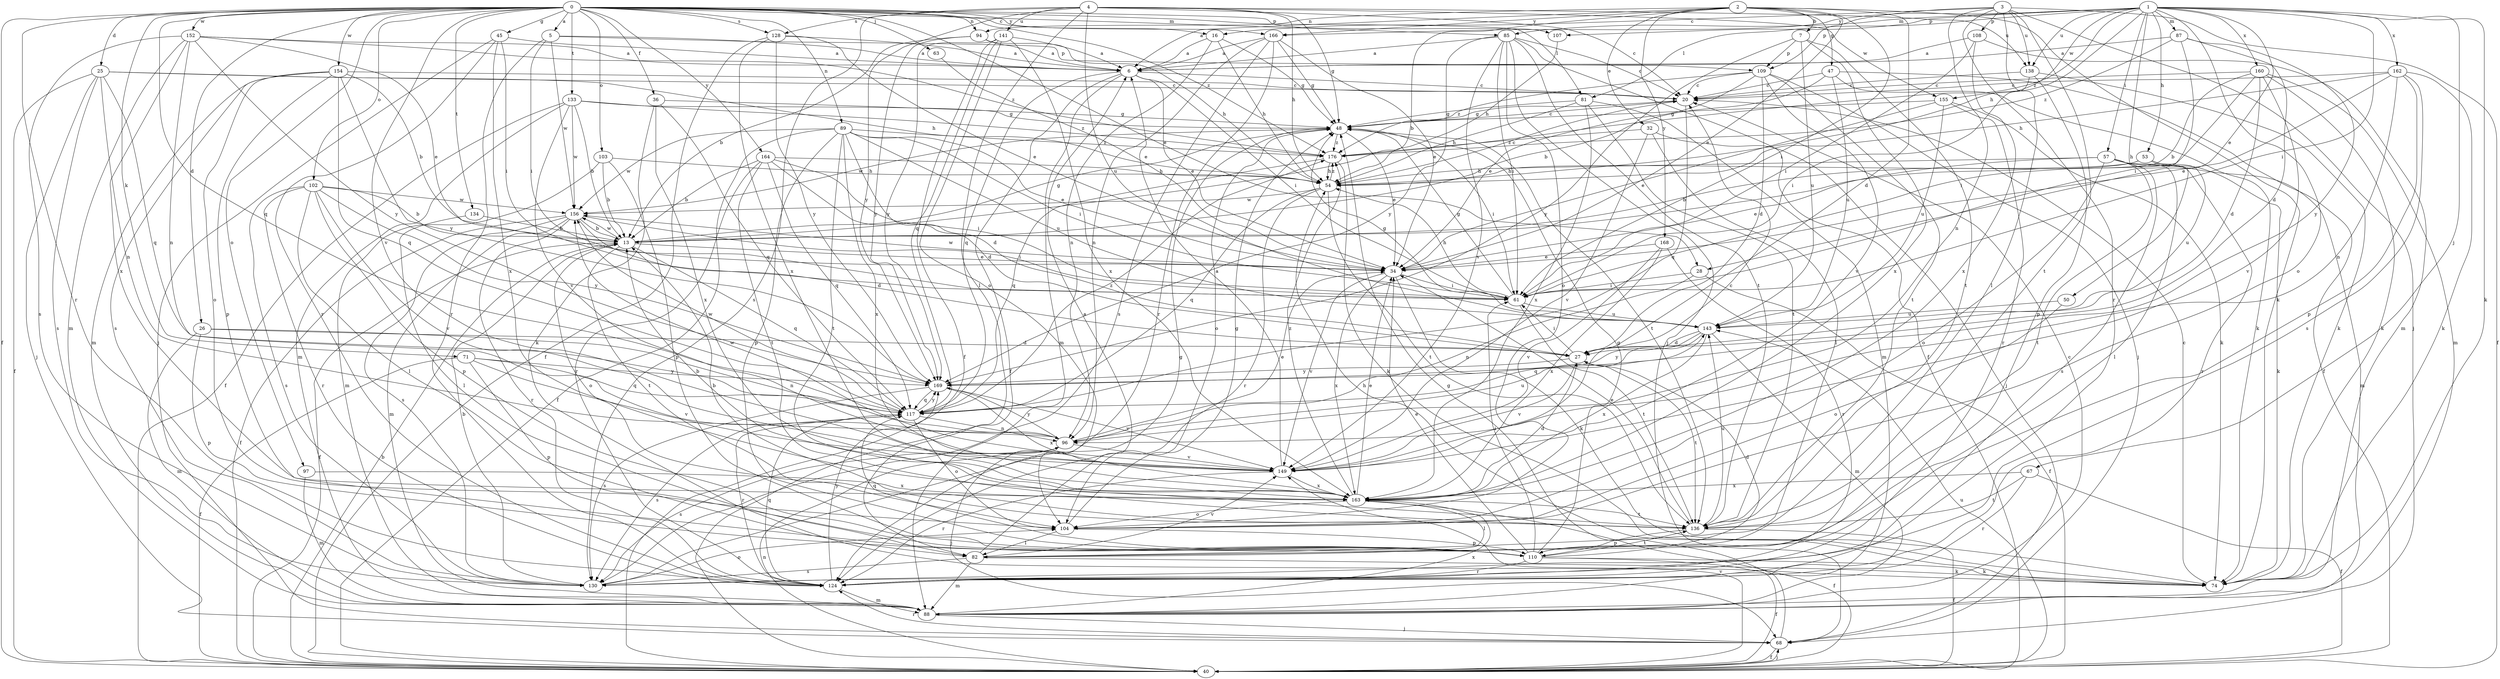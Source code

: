 strict digraph  {
0;
1;
2;
3;
4;
5;
6;
7;
13;
16;
20;
25;
26;
27;
28;
32;
34;
36;
40;
45;
47;
48;
50;
53;
54;
57;
61;
63;
67;
68;
71;
74;
81;
82;
85;
87;
88;
89;
94;
96;
97;
102;
103;
104;
107;
108;
109;
110;
117;
124;
128;
130;
133;
134;
136;
138;
141;
143;
149;
152;
154;
155;
156;
160;
162;
163;
164;
166;
168;
169;
176;
0 -> 5  [label=a];
0 -> 16  [label=c];
0 -> 25  [label=d];
0 -> 26  [label=d];
0 -> 28  [label=e];
0 -> 36  [label=f];
0 -> 40  [label=f];
0 -> 45  [label=g];
0 -> 63  [label=j];
0 -> 71  [label=k];
0 -> 81  [label=l];
0 -> 85  [label=m];
0 -> 89  [label=n];
0 -> 94  [label=n];
0 -> 97  [label=o];
0 -> 102  [label=o];
0 -> 103  [label=o];
0 -> 107  [label=p];
0 -> 117  [label=q];
0 -> 124  [label=r];
0 -> 128  [label=s];
0 -> 133  [label=t];
0 -> 134  [label=t];
0 -> 149  [label=v];
0 -> 152  [label=w];
0 -> 154  [label=w];
0 -> 164  [label=y];
0 -> 166  [label=y];
0 -> 176  [label=z];
1 -> 28  [label=e];
1 -> 50  [label=h];
1 -> 53  [label=h];
1 -> 54  [label=h];
1 -> 57  [label=i];
1 -> 61  [label=i];
1 -> 67  [label=j];
1 -> 74  [label=k];
1 -> 81  [label=l];
1 -> 85  [label=m];
1 -> 87  [label=m];
1 -> 104  [label=o];
1 -> 107  [label=p];
1 -> 138  [label=u];
1 -> 155  [label=w];
1 -> 160  [label=x];
1 -> 162  [label=x];
1 -> 166  [label=y];
1 -> 176  [label=z];
2 -> 6  [label=a];
2 -> 7  [label=b];
2 -> 13  [label=b];
2 -> 27  [label=d];
2 -> 32  [label=e];
2 -> 34  [label=e];
2 -> 47  [label=g];
2 -> 61  [label=i];
2 -> 74  [label=k];
2 -> 94  [label=n];
2 -> 166  [label=y];
2 -> 168  [label=y];
3 -> 16  [label=c];
3 -> 40  [label=f];
3 -> 68  [label=j];
3 -> 82  [label=l];
3 -> 96  [label=n];
3 -> 108  [label=p];
3 -> 109  [label=p];
3 -> 124  [label=r];
3 -> 136  [label=t];
3 -> 138  [label=u];
4 -> 20  [label=c];
4 -> 48  [label=g];
4 -> 54  [label=h];
4 -> 82  [label=l];
4 -> 128  [label=s];
4 -> 130  [label=s];
4 -> 138  [label=u];
4 -> 141  [label=u];
4 -> 143  [label=u];
4 -> 155  [label=w];
4 -> 169  [label=y];
5 -> 6  [label=a];
5 -> 61  [label=i];
5 -> 109  [label=p];
5 -> 124  [label=r];
5 -> 156  [label=w];
6 -> 20  [label=c];
6 -> 34  [label=e];
6 -> 40  [label=f];
6 -> 61  [label=i];
6 -> 88  [label=m];
6 -> 117  [label=q];
7 -> 109  [label=p];
7 -> 136  [label=t];
7 -> 143  [label=u];
7 -> 163  [label=x];
7 -> 169  [label=y];
13 -> 34  [label=e];
13 -> 40  [label=f];
13 -> 48  [label=g];
13 -> 104  [label=o];
13 -> 117  [label=q];
13 -> 136  [label=t];
13 -> 156  [label=w];
16 -> 6  [label=a];
16 -> 48  [label=g];
16 -> 54  [label=h];
16 -> 96  [label=n];
20 -> 48  [label=g];
20 -> 117  [label=q];
25 -> 20  [label=c];
25 -> 40  [label=f];
25 -> 54  [label=h];
25 -> 68  [label=j];
25 -> 96  [label=n];
25 -> 117  [label=q];
25 -> 130  [label=s];
26 -> 27  [label=d];
26 -> 88  [label=m];
26 -> 96  [label=n];
26 -> 110  [label=p];
27 -> 61  [label=i];
27 -> 136  [label=t];
27 -> 149  [label=v];
27 -> 169  [label=y];
28 -> 40  [label=f];
28 -> 61  [label=i];
28 -> 96  [label=n];
32 -> 68  [label=j];
32 -> 82  [label=l];
32 -> 149  [label=v];
32 -> 176  [label=z];
34 -> 61  [label=i];
34 -> 74  [label=k];
34 -> 149  [label=v];
34 -> 156  [label=w];
34 -> 163  [label=x];
36 -> 48  [label=g];
36 -> 74  [label=k];
36 -> 117  [label=q];
36 -> 163  [label=x];
40 -> 13  [label=b];
40 -> 68  [label=j];
40 -> 96  [label=n];
40 -> 143  [label=u];
40 -> 149  [label=v];
45 -> 6  [label=a];
45 -> 61  [label=i];
45 -> 68  [label=j];
45 -> 124  [label=r];
45 -> 163  [label=x];
47 -> 13  [label=b];
47 -> 20  [label=c];
47 -> 40  [label=f];
47 -> 74  [label=k];
47 -> 143  [label=u];
48 -> 20  [label=c];
48 -> 34  [label=e];
48 -> 61  [label=i];
48 -> 104  [label=o];
48 -> 136  [label=t];
48 -> 156  [label=w];
48 -> 176  [label=z];
50 -> 104  [label=o];
50 -> 143  [label=u];
53 -> 13  [label=b];
53 -> 54  [label=h];
53 -> 74  [label=k];
53 -> 143  [label=u];
54 -> 20  [label=c];
54 -> 117  [label=q];
54 -> 124  [label=r];
54 -> 136  [label=t];
54 -> 156  [label=w];
54 -> 176  [label=z];
57 -> 34  [label=e];
57 -> 54  [label=h];
57 -> 82  [label=l];
57 -> 88  [label=m];
57 -> 104  [label=o];
57 -> 124  [label=r];
57 -> 130  [label=s];
57 -> 136  [label=t];
61 -> 48  [label=g];
61 -> 54  [label=h];
61 -> 136  [label=t];
61 -> 143  [label=u];
63 -> 34  [label=e];
67 -> 40  [label=f];
67 -> 124  [label=r];
67 -> 136  [label=t];
67 -> 163  [label=x];
68 -> 40  [label=f];
68 -> 48  [label=g];
68 -> 124  [label=r];
71 -> 40  [label=f];
71 -> 110  [label=p];
71 -> 117  [label=q];
71 -> 149  [label=v];
71 -> 169  [label=y];
74 -> 20  [label=c];
74 -> 54  [label=h];
81 -> 48  [label=g];
81 -> 54  [label=h];
81 -> 88  [label=m];
81 -> 136  [label=t];
81 -> 163  [label=x];
82 -> 6  [label=a];
82 -> 74  [label=k];
82 -> 88  [label=m];
82 -> 130  [label=s];
82 -> 149  [label=v];
85 -> 6  [label=a];
85 -> 20  [label=c];
85 -> 40  [label=f];
85 -> 61  [label=i];
85 -> 68  [label=j];
85 -> 104  [label=o];
85 -> 136  [label=t];
85 -> 149  [label=v];
85 -> 169  [label=y];
87 -> 6  [label=a];
87 -> 27  [label=d];
87 -> 61  [label=i];
87 -> 169  [label=y];
87 -> 176  [label=z];
88 -> 20  [label=c];
88 -> 68  [label=j];
88 -> 163  [label=x];
89 -> 27  [label=d];
89 -> 34  [label=e];
89 -> 40  [label=f];
89 -> 61  [label=i];
89 -> 110  [label=p];
89 -> 136  [label=t];
89 -> 143  [label=u];
89 -> 156  [label=w];
89 -> 163  [label=x];
89 -> 176  [label=z];
94 -> 6  [label=a];
94 -> 13  [label=b];
94 -> 54  [label=h];
94 -> 169  [label=y];
96 -> 34  [label=e];
96 -> 68  [label=j];
96 -> 130  [label=s];
96 -> 143  [label=u];
96 -> 149  [label=v];
96 -> 169  [label=y];
97 -> 88  [label=m];
97 -> 163  [label=x];
102 -> 13  [label=b];
102 -> 82  [label=l];
102 -> 110  [label=p];
102 -> 124  [label=r];
102 -> 130  [label=s];
102 -> 149  [label=v];
102 -> 156  [label=w];
102 -> 169  [label=y];
103 -> 13  [label=b];
103 -> 54  [label=h];
103 -> 88  [label=m];
103 -> 110  [label=p];
104 -> 48  [label=g];
104 -> 82  [label=l];
104 -> 110  [label=p];
107 -> 54  [label=h];
108 -> 6  [label=a];
108 -> 61  [label=i];
108 -> 88  [label=m];
108 -> 163  [label=x];
109 -> 20  [label=c];
109 -> 27  [label=d];
109 -> 34  [label=e];
109 -> 68  [label=j];
109 -> 136  [label=t];
109 -> 149  [label=v];
109 -> 176  [label=z];
110 -> 27  [label=d];
110 -> 34  [label=e];
110 -> 40  [label=f];
110 -> 48  [label=g];
110 -> 61  [label=i];
110 -> 74  [label=k];
110 -> 117  [label=q];
110 -> 124  [label=r];
110 -> 136  [label=t];
117 -> 96  [label=n];
117 -> 104  [label=o];
117 -> 124  [label=r];
117 -> 130  [label=s];
117 -> 156  [label=w];
117 -> 169  [label=y];
117 -> 176  [label=z];
124 -> 88  [label=m];
124 -> 117  [label=q];
124 -> 169  [label=y];
128 -> 6  [label=a];
128 -> 34  [label=e];
128 -> 40  [label=f];
128 -> 163  [label=x];
128 -> 169  [label=y];
130 -> 13  [label=b];
130 -> 48  [label=g];
130 -> 104  [label=o];
133 -> 13  [label=b];
133 -> 40  [label=f];
133 -> 48  [label=g];
133 -> 88  [label=m];
133 -> 149  [label=v];
133 -> 156  [label=w];
133 -> 176  [label=z];
134 -> 13  [label=b];
134 -> 82  [label=l];
136 -> 13  [label=b];
136 -> 34  [label=e];
136 -> 40  [label=f];
136 -> 110  [label=p];
136 -> 143  [label=u];
138 -> 20  [label=c];
138 -> 61  [label=i];
138 -> 74  [label=k];
138 -> 110  [label=p];
141 -> 6  [label=a];
141 -> 40  [label=f];
141 -> 104  [label=o];
141 -> 117  [label=q];
141 -> 163  [label=x];
141 -> 169  [label=y];
143 -> 27  [label=d];
143 -> 48  [label=g];
143 -> 88  [label=m];
143 -> 117  [label=q];
143 -> 163  [label=x];
143 -> 169  [label=y];
149 -> 6  [label=a];
149 -> 20  [label=c];
149 -> 124  [label=r];
149 -> 156  [label=w];
149 -> 163  [label=x];
152 -> 6  [label=a];
152 -> 34  [label=e];
152 -> 88  [label=m];
152 -> 96  [label=n];
152 -> 130  [label=s];
152 -> 163  [label=x];
152 -> 169  [label=y];
152 -> 176  [label=z];
154 -> 13  [label=b];
154 -> 20  [label=c];
154 -> 88  [label=m];
154 -> 104  [label=o];
154 -> 110  [label=p];
154 -> 117  [label=q];
154 -> 130  [label=s];
154 -> 169  [label=y];
155 -> 34  [label=e];
155 -> 48  [label=g];
155 -> 74  [label=k];
155 -> 124  [label=r];
155 -> 143  [label=u];
156 -> 13  [label=b];
156 -> 27  [label=d];
156 -> 40  [label=f];
156 -> 61  [label=i];
156 -> 88  [label=m];
156 -> 124  [label=r];
156 -> 130  [label=s];
160 -> 13  [label=b];
160 -> 20  [label=c];
160 -> 27  [label=d];
160 -> 61  [label=i];
160 -> 74  [label=k];
160 -> 88  [label=m];
160 -> 149  [label=v];
162 -> 20  [label=c];
162 -> 34  [label=e];
162 -> 54  [label=h];
162 -> 74  [label=k];
162 -> 96  [label=n];
162 -> 110  [label=p];
162 -> 130  [label=s];
163 -> 13  [label=b];
163 -> 27  [label=d];
163 -> 34  [label=e];
163 -> 40  [label=f];
163 -> 82  [label=l];
163 -> 104  [label=o];
163 -> 136  [label=t];
163 -> 176  [label=z];
164 -> 13  [label=b];
164 -> 27  [label=d];
164 -> 54  [label=h];
164 -> 61  [label=i];
164 -> 117  [label=q];
164 -> 124  [label=r];
164 -> 136  [label=t];
166 -> 6  [label=a];
166 -> 34  [label=e];
166 -> 48  [label=g];
166 -> 96  [label=n];
166 -> 124  [label=r];
166 -> 130  [label=s];
168 -> 34  [label=e];
168 -> 124  [label=r];
168 -> 149  [label=v];
168 -> 163  [label=x];
169 -> 117  [label=q];
169 -> 130  [label=s];
169 -> 149  [label=v];
169 -> 163  [label=x];
176 -> 54  [label=h];
176 -> 74  [label=k];
176 -> 117  [label=q];
}
